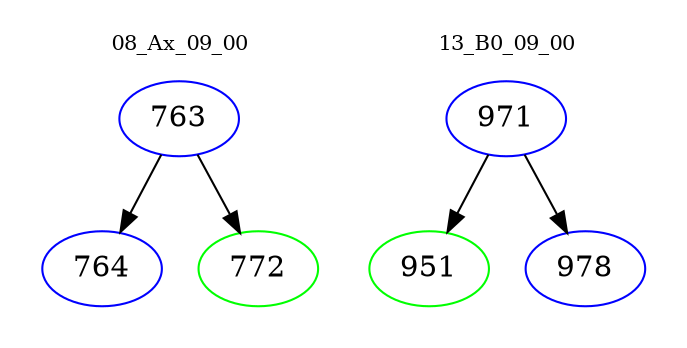 digraph{
subgraph cluster_0 {
color = white
label = "08_Ax_09_00";
fontsize=10;
T0_763 [label="763", color="blue"]
T0_763 -> T0_764 [color="black"]
T0_764 [label="764", color="blue"]
T0_763 -> T0_772 [color="black"]
T0_772 [label="772", color="green"]
}
subgraph cluster_1 {
color = white
label = "13_B0_09_00";
fontsize=10;
T1_971 [label="971", color="blue"]
T1_971 -> T1_951 [color="black"]
T1_951 [label="951", color="green"]
T1_971 -> T1_978 [color="black"]
T1_978 [label="978", color="blue"]
}
}
